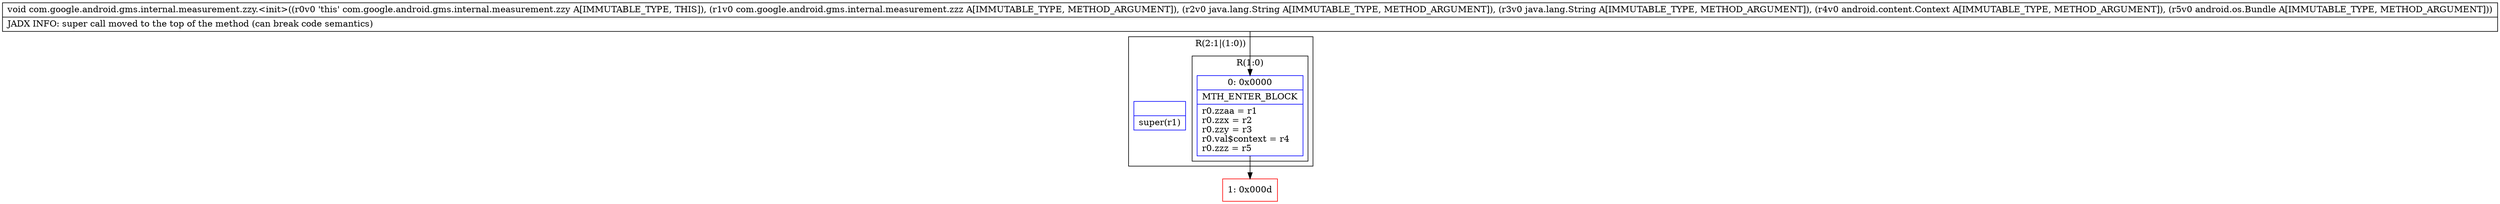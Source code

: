 digraph "CFG forcom.google.android.gms.internal.measurement.zzy.\<init\>(Lcom\/google\/android\/gms\/internal\/measurement\/zzz;Ljava\/lang\/String;Ljava\/lang\/String;Landroid\/content\/Context;Landroid\/os\/Bundle;)V" {
subgraph cluster_Region_1692164731 {
label = "R(2:1|(1:0))";
node [shape=record,color=blue];
Node_InsnContainer_697903906 [shape=record,label="{|super(r1)\l}"];
subgraph cluster_Region_1671077389 {
label = "R(1:0)";
node [shape=record,color=blue];
Node_0 [shape=record,label="{0\:\ 0x0000|MTH_ENTER_BLOCK\l|r0.zzaa = r1\lr0.zzx = r2\lr0.zzy = r3\lr0.val$context = r4\lr0.zzz = r5\l}"];
}
}
Node_1 [shape=record,color=red,label="{1\:\ 0x000d}"];
MethodNode[shape=record,label="{void com.google.android.gms.internal.measurement.zzy.\<init\>((r0v0 'this' com.google.android.gms.internal.measurement.zzy A[IMMUTABLE_TYPE, THIS]), (r1v0 com.google.android.gms.internal.measurement.zzz A[IMMUTABLE_TYPE, METHOD_ARGUMENT]), (r2v0 java.lang.String A[IMMUTABLE_TYPE, METHOD_ARGUMENT]), (r3v0 java.lang.String A[IMMUTABLE_TYPE, METHOD_ARGUMENT]), (r4v0 android.content.Context A[IMMUTABLE_TYPE, METHOD_ARGUMENT]), (r5v0 android.os.Bundle A[IMMUTABLE_TYPE, METHOD_ARGUMENT]))  | JADX INFO: super call moved to the top of the method (can break code semantics)\l}"];
MethodNode -> Node_0;
Node_0 -> Node_1;
}

